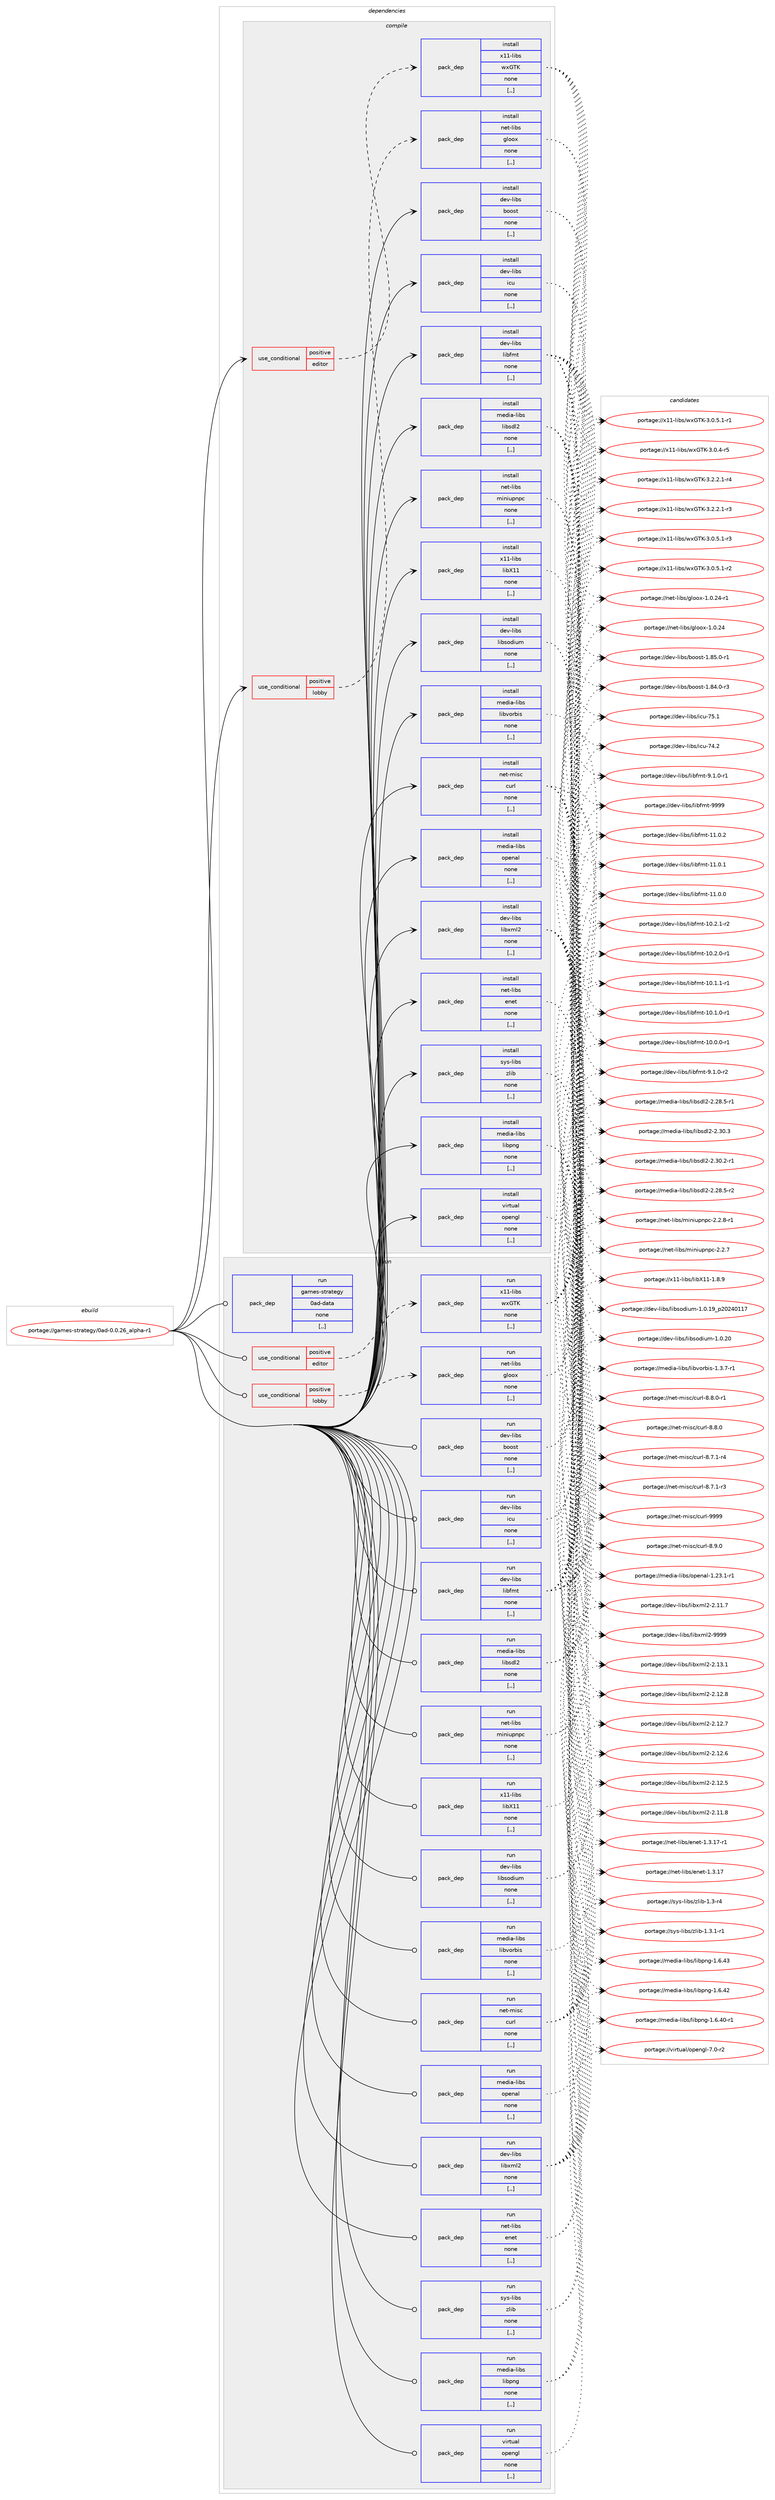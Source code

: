digraph prolog {

# *************
# Graph options
# *************

newrank=true;
concentrate=true;
compound=true;
graph [rankdir=LR,fontname=Helvetica,fontsize=10,ranksep=1.5];#, ranksep=2.5, nodesep=0.2];
edge  [arrowhead=vee];
node  [fontname=Helvetica,fontsize=10];

# **********
# The ebuild
# **********

subgraph cluster_leftcol {
color=gray;
label=<<i>ebuild</i>>;
id [label="portage://games-strategy/0ad-0.0.26_alpha-r1", color=red, width=4, href="../games-strategy/0ad-0.0.26_alpha-r1.svg"];
}

# ****************
# The dependencies
# ****************

subgraph cluster_midcol {
color=gray;
label=<<i>dependencies</i>>;
subgraph cluster_compile {
fillcolor="#eeeeee";
style=filled;
label=<<i>compile</i>>;
subgraph cond65019 {
dependency234762 [label=<<TABLE BORDER="0" CELLBORDER="1" CELLSPACING="0" CELLPADDING="4"><TR><TD ROWSPAN="3" CELLPADDING="10">use_conditional</TD></TR><TR><TD>positive</TD></TR><TR><TD>editor</TD></TR></TABLE>>, shape=none, color=red];
subgraph pack168214 {
dependency234763 [label=<<TABLE BORDER="0" CELLBORDER="1" CELLSPACING="0" CELLPADDING="4" WIDTH="220"><TR><TD ROWSPAN="6" CELLPADDING="30">pack_dep</TD></TR><TR><TD WIDTH="110">install</TD></TR><TR><TD>x11-libs</TD></TR><TR><TD>wxGTK</TD></TR><TR><TD>none</TD></TR><TR><TD>[,,]</TD></TR></TABLE>>, shape=none, color=blue];
}
dependency234762:e -> dependency234763:w [weight=20,style="dashed",arrowhead="vee"];
}
id:e -> dependency234762:w [weight=20,style="solid",arrowhead="vee"];
subgraph cond65020 {
dependency234764 [label=<<TABLE BORDER="0" CELLBORDER="1" CELLSPACING="0" CELLPADDING="4"><TR><TD ROWSPAN="3" CELLPADDING="10">use_conditional</TD></TR><TR><TD>positive</TD></TR><TR><TD>lobby</TD></TR></TABLE>>, shape=none, color=red];
subgraph pack168215 {
dependency234765 [label=<<TABLE BORDER="0" CELLBORDER="1" CELLSPACING="0" CELLPADDING="4" WIDTH="220"><TR><TD ROWSPAN="6" CELLPADDING="30">pack_dep</TD></TR><TR><TD WIDTH="110">install</TD></TR><TR><TD>net-libs</TD></TR><TR><TD>gloox</TD></TR><TR><TD>none</TD></TR><TR><TD>[,,]</TD></TR></TABLE>>, shape=none, color=blue];
}
dependency234764:e -> dependency234765:w [weight=20,style="dashed",arrowhead="vee"];
}
id:e -> dependency234764:w [weight=20,style="solid",arrowhead="vee"];
subgraph pack168216 {
dependency234766 [label=<<TABLE BORDER="0" CELLBORDER="1" CELLSPACING="0" CELLPADDING="4" WIDTH="220"><TR><TD ROWSPAN="6" CELLPADDING="30">pack_dep</TD></TR><TR><TD WIDTH="110">install</TD></TR><TR><TD>dev-libs</TD></TR><TR><TD>boost</TD></TR><TR><TD>none</TD></TR><TR><TD>[,,]</TD></TR></TABLE>>, shape=none, color=blue];
}
id:e -> dependency234766:w [weight=20,style="solid",arrowhead="vee"];
subgraph pack168217 {
dependency234767 [label=<<TABLE BORDER="0" CELLBORDER="1" CELLSPACING="0" CELLPADDING="4" WIDTH="220"><TR><TD ROWSPAN="6" CELLPADDING="30">pack_dep</TD></TR><TR><TD WIDTH="110">install</TD></TR><TR><TD>dev-libs</TD></TR><TR><TD>icu</TD></TR><TR><TD>none</TD></TR><TR><TD>[,,]</TD></TR></TABLE>>, shape=none, color=blue];
}
id:e -> dependency234767:w [weight=20,style="solid",arrowhead="vee"];
subgraph pack168218 {
dependency234768 [label=<<TABLE BORDER="0" CELLBORDER="1" CELLSPACING="0" CELLPADDING="4" WIDTH="220"><TR><TD ROWSPAN="6" CELLPADDING="30">pack_dep</TD></TR><TR><TD WIDTH="110">install</TD></TR><TR><TD>dev-libs</TD></TR><TR><TD>libfmt</TD></TR><TR><TD>none</TD></TR><TR><TD>[,,]</TD></TR></TABLE>>, shape=none, color=blue];
}
id:e -> dependency234768:w [weight=20,style="solid",arrowhead="vee"];
subgraph pack168219 {
dependency234769 [label=<<TABLE BORDER="0" CELLBORDER="1" CELLSPACING="0" CELLPADDING="4" WIDTH="220"><TR><TD ROWSPAN="6" CELLPADDING="30">pack_dep</TD></TR><TR><TD WIDTH="110">install</TD></TR><TR><TD>dev-libs</TD></TR><TR><TD>libsodium</TD></TR><TR><TD>none</TD></TR><TR><TD>[,,]</TD></TR></TABLE>>, shape=none, color=blue];
}
id:e -> dependency234769:w [weight=20,style="solid",arrowhead="vee"];
subgraph pack168220 {
dependency234770 [label=<<TABLE BORDER="0" CELLBORDER="1" CELLSPACING="0" CELLPADDING="4" WIDTH="220"><TR><TD ROWSPAN="6" CELLPADDING="30">pack_dep</TD></TR><TR><TD WIDTH="110">install</TD></TR><TR><TD>dev-libs</TD></TR><TR><TD>libxml2</TD></TR><TR><TD>none</TD></TR><TR><TD>[,,]</TD></TR></TABLE>>, shape=none, color=blue];
}
id:e -> dependency234770:w [weight=20,style="solid",arrowhead="vee"];
subgraph pack168221 {
dependency234771 [label=<<TABLE BORDER="0" CELLBORDER="1" CELLSPACING="0" CELLPADDING="4" WIDTH="220"><TR><TD ROWSPAN="6" CELLPADDING="30">pack_dep</TD></TR><TR><TD WIDTH="110">install</TD></TR><TR><TD>media-libs</TD></TR><TR><TD>libpng</TD></TR><TR><TD>none</TD></TR><TR><TD>[,,]</TD></TR></TABLE>>, shape=none, color=blue];
}
id:e -> dependency234771:w [weight=20,style="solid",arrowhead="vee"];
subgraph pack168222 {
dependency234772 [label=<<TABLE BORDER="0" CELLBORDER="1" CELLSPACING="0" CELLPADDING="4" WIDTH="220"><TR><TD ROWSPAN="6" CELLPADDING="30">pack_dep</TD></TR><TR><TD WIDTH="110">install</TD></TR><TR><TD>media-libs</TD></TR><TR><TD>libsdl2</TD></TR><TR><TD>none</TD></TR><TR><TD>[,,]</TD></TR></TABLE>>, shape=none, color=blue];
}
id:e -> dependency234772:w [weight=20,style="solid",arrowhead="vee"];
subgraph pack168223 {
dependency234773 [label=<<TABLE BORDER="0" CELLBORDER="1" CELLSPACING="0" CELLPADDING="4" WIDTH="220"><TR><TD ROWSPAN="6" CELLPADDING="30">pack_dep</TD></TR><TR><TD WIDTH="110">install</TD></TR><TR><TD>media-libs</TD></TR><TR><TD>libvorbis</TD></TR><TR><TD>none</TD></TR><TR><TD>[,,]</TD></TR></TABLE>>, shape=none, color=blue];
}
id:e -> dependency234773:w [weight=20,style="solid",arrowhead="vee"];
subgraph pack168224 {
dependency234774 [label=<<TABLE BORDER="0" CELLBORDER="1" CELLSPACING="0" CELLPADDING="4" WIDTH="220"><TR><TD ROWSPAN="6" CELLPADDING="30">pack_dep</TD></TR><TR><TD WIDTH="110">install</TD></TR><TR><TD>media-libs</TD></TR><TR><TD>openal</TD></TR><TR><TD>none</TD></TR><TR><TD>[,,]</TD></TR></TABLE>>, shape=none, color=blue];
}
id:e -> dependency234774:w [weight=20,style="solid",arrowhead="vee"];
subgraph pack168225 {
dependency234775 [label=<<TABLE BORDER="0" CELLBORDER="1" CELLSPACING="0" CELLPADDING="4" WIDTH="220"><TR><TD ROWSPAN="6" CELLPADDING="30">pack_dep</TD></TR><TR><TD WIDTH="110">install</TD></TR><TR><TD>net-libs</TD></TR><TR><TD>enet</TD></TR><TR><TD>none</TD></TR><TR><TD>[,,]</TD></TR></TABLE>>, shape=none, color=blue];
}
id:e -> dependency234775:w [weight=20,style="solid",arrowhead="vee"];
subgraph pack168226 {
dependency234776 [label=<<TABLE BORDER="0" CELLBORDER="1" CELLSPACING="0" CELLPADDING="4" WIDTH="220"><TR><TD ROWSPAN="6" CELLPADDING="30">pack_dep</TD></TR><TR><TD WIDTH="110">install</TD></TR><TR><TD>net-libs</TD></TR><TR><TD>miniupnpc</TD></TR><TR><TD>none</TD></TR><TR><TD>[,,]</TD></TR></TABLE>>, shape=none, color=blue];
}
id:e -> dependency234776:w [weight=20,style="solid",arrowhead="vee"];
subgraph pack168227 {
dependency234777 [label=<<TABLE BORDER="0" CELLBORDER="1" CELLSPACING="0" CELLPADDING="4" WIDTH="220"><TR><TD ROWSPAN="6" CELLPADDING="30">pack_dep</TD></TR><TR><TD WIDTH="110">install</TD></TR><TR><TD>net-misc</TD></TR><TR><TD>curl</TD></TR><TR><TD>none</TD></TR><TR><TD>[,,]</TD></TR></TABLE>>, shape=none, color=blue];
}
id:e -> dependency234777:w [weight=20,style="solid",arrowhead="vee"];
subgraph pack168228 {
dependency234778 [label=<<TABLE BORDER="0" CELLBORDER="1" CELLSPACING="0" CELLPADDING="4" WIDTH="220"><TR><TD ROWSPAN="6" CELLPADDING="30">pack_dep</TD></TR><TR><TD WIDTH="110">install</TD></TR><TR><TD>sys-libs</TD></TR><TR><TD>zlib</TD></TR><TR><TD>none</TD></TR><TR><TD>[,,]</TD></TR></TABLE>>, shape=none, color=blue];
}
id:e -> dependency234778:w [weight=20,style="solid",arrowhead="vee"];
subgraph pack168229 {
dependency234779 [label=<<TABLE BORDER="0" CELLBORDER="1" CELLSPACING="0" CELLPADDING="4" WIDTH="220"><TR><TD ROWSPAN="6" CELLPADDING="30">pack_dep</TD></TR><TR><TD WIDTH="110">install</TD></TR><TR><TD>virtual</TD></TR><TR><TD>opengl</TD></TR><TR><TD>none</TD></TR><TR><TD>[,,]</TD></TR></TABLE>>, shape=none, color=blue];
}
id:e -> dependency234779:w [weight=20,style="solid",arrowhead="vee"];
subgraph pack168230 {
dependency234780 [label=<<TABLE BORDER="0" CELLBORDER="1" CELLSPACING="0" CELLPADDING="4" WIDTH="220"><TR><TD ROWSPAN="6" CELLPADDING="30">pack_dep</TD></TR><TR><TD WIDTH="110">install</TD></TR><TR><TD>x11-libs</TD></TR><TR><TD>libX11</TD></TR><TR><TD>none</TD></TR><TR><TD>[,,]</TD></TR></TABLE>>, shape=none, color=blue];
}
id:e -> dependency234780:w [weight=20,style="solid",arrowhead="vee"];
}
subgraph cluster_compileandrun {
fillcolor="#eeeeee";
style=filled;
label=<<i>compile and run</i>>;
}
subgraph cluster_run {
fillcolor="#eeeeee";
style=filled;
label=<<i>run</i>>;
subgraph cond65021 {
dependency234781 [label=<<TABLE BORDER="0" CELLBORDER="1" CELLSPACING="0" CELLPADDING="4"><TR><TD ROWSPAN="3" CELLPADDING="10">use_conditional</TD></TR><TR><TD>positive</TD></TR><TR><TD>editor</TD></TR></TABLE>>, shape=none, color=red];
subgraph pack168231 {
dependency234782 [label=<<TABLE BORDER="0" CELLBORDER="1" CELLSPACING="0" CELLPADDING="4" WIDTH="220"><TR><TD ROWSPAN="6" CELLPADDING="30">pack_dep</TD></TR><TR><TD WIDTH="110">run</TD></TR><TR><TD>x11-libs</TD></TR><TR><TD>wxGTK</TD></TR><TR><TD>none</TD></TR><TR><TD>[,,]</TD></TR></TABLE>>, shape=none, color=blue];
}
dependency234781:e -> dependency234782:w [weight=20,style="dashed",arrowhead="vee"];
}
id:e -> dependency234781:w [weight=20,style="solid",arrowhead="odot"];
subgraph cond65022 {
dependency234783 [label=<<TABLE BORDER="0" CELLBORDER="1" CELLSPACING="0" CELLPADDING="4"><TR><TD ROWSPAN="3" CELLPADDING="10">use_conditional</TD></TR><TR><TD>positive</TD></TR><TR><TD>lobby</TD></TR></TABLE>>, shape=none, color=red];
subgraph pack168232 {
dependency234784 [label=<<TABLE BORDER="0" CELLBORDER="1" CELLSPACING="0" CELLPADDING="4" WIDTH="220"><TR><TD ROWSPAN="6" CELLPADDING="30">pack_dep</TD></TR><TR><TD WIDTH="110">run</TD></TR><TR><TD>net-libs</TD></TR><TR><TD>gloox</TD></TR><TR><TD>none</TD></TR><TR><TD>[,,]</TD></TR></TABLE>>, shape=none, color=blue];
}
dependency234783:e -> dependency234784:w [weight=20,style="dashed",arrowhead="vee"];
}
id:e -> dependency234783:w [weight=20,style="solid",arrowhead="odot"];
subgraph pack168233 {
dependency234785 [label=<<TABLE BORDER="0" CELLBORDER="1" CELLSPACING="0" CELLPADDING="4" WIDTH="220"><TR><TD ROWSPAN="6" CELLPADDING="30">pack_dep</TD></TR><TR><TD WIDTH="110">run</TD></TR><TR><TD>dev-libs</TD></TR><TR><TD>boost</TD></TR><TR><TD>none</TD></TR><TR><TD>[,,]</TD></TR></TABLE>>, shape=none, color=blue];
}
id:e -> dependency234785:w [weight=20,style="solid",arrowhead="odot"];
subgraph pack168234 {
dependency234786 [label=<<TABLE BORDER="0" CELLBORDER="1" CELLSPACING="0" CELLPADDING="4" WIDTH="220"><TR><TD ROWSPAN="6" CELLPADDING="30">pack_dep</TD></TR><TR><TD WIDTH="110">run</TD></TR><TR><TD>dev-libs</TD></TR><TR><TD>icu</TD></TR><TR><TD>none</TD></TR><TR><TD>[,,]</TD></TR></TABLE>>, shape=none, color=blue];
}
id:e -> dependency234786:w [weight=20,style="solid",arrowhead="odot"];
subgraph pack168235 {
dependency234787 [label=<<TABLE BORDER="0" CELLBORDER="1" CELLSPACING="0" CELLPADDING="4" WIDTH="220"><TR><TD ROWSPAN="6" CELLPADDING="30">pack_dep</TD></TR><TR><TD WIDTH="110">run</TD></TR><TR><TD>dev-libs</TD></TR><TR><TD>libfmt</TD></TR><TR><TD>none</TD></TR><TR><TD>[,,]</TD></TR></TABLE>>, shape=none, color=blue];
}
id:e -> dependency234787:w [weight=20,style="solid",arrowhead="odot"];
subgraph pack168236 {
dependency234788 [label=<<TABLE BORDER="0" CELLBORDER="1" CELLSPACING="0" CELLPADDING="4" WIDTH="220"><TR><TD ROWSPAN="6" CELLPADDING="30">pack_dep</TD></TR><TR><TD WIDTH="110">run</TD></TR><TR><TD>dev-libs</TD></TR><TR><TD>libsodium</TD></TR><TR><TD>none</TD></TR><TR><TD>[,,]</TD></TR></TABLE>>, shape=none, color=blue];
}
id:e -> dependency234788:w [weight=20,style="solid",arrowhead="odot"];
subgraph pack168237 {
dependency234789 [label=<<TABLE BORDER="0" CELLBORDER="1" CELLSPACING="0" CELLPADDING="4" WIDTH="220"><TR><TD ROWSPAN="6" CELLPADDING="30">pack_dep</TD></TR><TR><TD WIDTH="110">run</TD></TR><TR><TD>dev-libs</TD></TR><TR><TD>libxml2</TD></TR><TR><TD>none</TD></TR><TR><TD>[,,]</TD></TR></TABLE>>, shape=none, color=blue];
}
id:e -> dependency234789:w [weight=20,style="solid",arrowhead="odot"];
subgraph pack168238 {
dependency234790 [label=<<TABLE BORDER="0" CELLBORDER="1" CELLSPACING="0" CELLPADDING="4" WIDTH="220"><TR><TD ROWSPAN="6" CELLPADDING="30">pack_dep</TD></TR><TR><TD WIDTH="110">run</TD></TR><TR><TD>media-libs</TD></TR><TR><TD>libpng</TD></TR><TR><TD>none</TD></TR><TR><TD>[,,]</TD></TR></TABLE>>, shape=none, color=blue];
}
id:e -> dependency234790:w [weight=20,style="solid",arrowhead="odot"];
subgraph pack168239 {
dependency234791 [label=<<TABLE BORDER="0" CELLBORDER="1" CELLSPACING="0" CELLPADDING="4" WIDTH="220"><TR><TD ROWSPAN="6" CELLPADDING="30">pack_dep</TD></TR><TR><TD WIDTH="110">run</TD></TR><TR><TD>media-libs</TD></TR><TR><TD>libsdl2</TD></TR><TR><TD>none</TD></TR><TR><TD>[,,]</TD></TR></TABLE>>, shape=none, color=blue];
}
id:e -> dependency234791:w [weight=20,style="solid",arrowhead="odot"];
subgraph pack168240 {
dependency234792 [label=<<TABLE BORDER="0" CELLBORDER="1" CELLSPACING="0" CELLPADDING="4" WIDTH="220"><TR><TD ROWSPAN="6" CELLPADDING="30">pack_dep</TD></TR><TR><TD WIDTH="110">run</TD></TR><TR><TD>media-libs</TD></TR><TR><TD>libvorbis</TD></TR><TR><TD>none</TD></TR><TR><TD>[,,]</TD></TR></TABLE>>, shape=none, color=blue];
}
id:e -> dependency234792:w [weight=20,style="solid",arrowhead="odot"];
subgraph pack168241 {
dependency234793 [label=<<TABLE BORDER="0" CELLBORDER="1" CELLSPACING="0" CELLPADDING="4" WIDTH="220"><TR><TD ROWSPAN="6" CELLPADDING="30">pack_dep</TD></TR><TR><TD WIDTH="110">run</TD></TR><TR><TD>media-libs</TD></TR><TR><TD>openal</TD></TR><TR><TD>none</TD></TR><TR><TD>[,,]</TD></TR></TABLE>>, shape=none, color=blue];
}
id:e -> dependency234793:w [weight=20,style="solid",arrowhead="odot"];
subgraph pack168242 {
dependency234794 [label=<<TABLE BORDER="0" CELLBORDER="1" CELLSPACING="0" CELLPADDING="4" WIDTH="220"><TR><TD ROWSPAN="6" CELLPADDING="30">pack_dep</TD></TR><TR><TD WIDTH="110">run</TD></TR><TR><TD>net-libs</TD></TR><TR><TD>enet</TD></TR><TR><TD>none</TD></TR><TR><TD>[,,]</TD></TR></TABLE>>, shape=none, color=blue];
}
id:e -> dependency234794:w [weight=20,style="solid",arrowhead="odot"];
subgraph pack168243 {
dependency234795 [label=<<TABLE BORDER="0" CELLBORDER="1" CELLSPACING="0" CELLPADDING="4" WIDTH="220"><TR><TD ROWSPAN="6" CELLPADDING="30">pack_dep</TD></TR><TR><TD WIDTH="110">run</TD></TR><TR><TD>net-libs</TD></TR><TR><TD>miniupnpc</TD></TR><TR><TD>none</TD></TR><TR><TD>[,,]</TD></TR></TABLE>>, shape=none, color=blue];
}
id:e -> dependency234795:w [weight=20,style="solid",arrowhead="odot"];
subgraph pack168244 {
dependency234796 [label=<<TABLE BORDER="0" CELLBORDER="1" CELLSPACING="0" CELLPADDING="4" WIDTH="220"><TR><TD ROWSPAN="6" CELLPADDING="30">pack_dep</TD></TR><TR><TD WIDTH="110">run</TD></TR><TR><TD>net-misc</TD></TR><TR><TD>curl</TD></TR><TR><TD>none</TD></TR><TR><TD>[,,]</TD></TR></TABLE>>, shape=none, color=blue];
}
id:e -> dependency234796:w [weight=20,style="solid",arrowhead="odot"];
subgraph pack168245 {
dependency234797 [label=<<TABLE BORDER="0" CELLBORDER="1" CELLSPACING="0" CELLPADDING="4" WIDTH="220"><TR><TD ROWSPAN="6" CELLPADDING="30">pack_dep</TD></TR><TR><TD WIDTH="110">run</TD></TR><TR><TD>sys-libs</TD></TR><TR><TD>zlib</TD></TR><TR><TD>none</TD></TR><TR><TD>[,,]</TD></TR></TABLE>>, shape=none, color=blue];
}
id:e -> dependency234797:w [weight=20,style="solid",arrowhead="odot"];
subgraph pack168246 {
dependency234798 [label=<<TABLE BORDER="0" CELLBORDER="1" CELLSPACING="0" CELLPADDING="4" WIDTH="220"><TR><TD ROWSPAN="6" CELLPADDING="30">pack_dep</TD></TR><TR><TD WIDTH="110">run</TD></TR><TR><TD>virtual</TD></TR><TR><TD>opengl</TD></TR><TR><TD>none</TD></TR><TR><TD>[,,]</TD></TR></TABLE>>, shape=none, color=blue];
}
id:e -> dependency234798:w [weight=20,style="solid",arrowhead="odot"];
subgraph pack168247 {
dependency234799 [label=<<TABLE BORDER="0" CELLBORDER="1" CELLSPACING="0" CELLPADDING="4" WIDTH="220"><TR><TD ROWSPAN="6" CELLPADDING="30">pack_dep</TD></TR><TR><TD WIDTH="110">run</TD></TR><TR><TD>x11-libs</TD></TR><TR><TD>libX11</TD></TR><TR><TD>none</TD></TR><TR><TD>[,,]</TD></TR></TABLE>>, shape=none, color=blue];
}
id:e -> dependency234799:w [weight=20,style="solid",arrowhead="odot"];
subgraph pack168248 {
dependency234800 [label=<<TABLE BORDER="0" CELLBORDER="1" CELLSPACING="0" CELLPADDING="4" WIDTH="220"><TR><TD ROWSPAN="6" CELLPADDING="30">pack_dep</TD></TR><TR><TD WIDTH="110">run</TD></TR><TR><TD>games-strategy</TD></TR><TR><TD>0ad-data</TD></TR><TR><TD>none</TD></TR><TR><TD>[,,]</TD></TR></TABLE>>, shape=none, color=blue];
}
id:e -> dependency234800:w [weight=20,style="solid",arrowhead="odot"];
}
}

# **************
# The candidates
# **************

subgraph cluster_choices {
rank=same;
color=gray;
label=<<i>candidates</i>>;

subgraph choice168214 {
color=black;
nodesep=1;
choice120494945108105981154711912071847545514650465046494511452 [label="portage://x11-libs/wxGTK-3.2.2.1-r4", color=red, width=4,href="../x11-libs/wxGTK-3.2.2.1-r4.svg"];
choice120494945108105981154711912071847545514650465046494511451 [label="portage://x11-libs/wxGTK-3.2.2.1-r3", color=red, width=4,href="../x11-libs/wxGTK-3.2.2.1-r3.svg"];
choice120494945108105981154711912071847545514648465346494511451 [label="portage://x11-libs/wxGTK-3.0.5.1-r3", color=red, width=4,href="../x11-libs/wxGTK-3.0.5.1-r3.svg"];
choice120494945108105981154711912071847545514648465346494511450 [label="portage://x11-libs/wxGTK-3.0.5.1-r2", color=red, width=4,href="../x11-libs/wxGTK-3.0.5.1-r2.svg"];
choice120494945108105981154711912071847545514648465346494511449 [label="portage://x11-libs/wxGTK-3.0.5.1-r1", color=red, width=4,href="../x11-libs/wxGTK-3.0.5.1-r1.svg"];
choice12049494510810598115471191207184754551464846524511453 [label="portage://x11-libs/wxGTK-3.0.4-r5", color=red, width=4,href="../x11-libs/wxGTK-3.0.4-r5.svg"];
dependency234763:e -> choice120494945108105981154711912071847545514650465046494511452:w [style=dotted,weight="100"];
dependency234763:e -> choice120494945108105981154711912071847545514650465046494511451:w [style=dotted,weight="100"];
dependency234763:e -> choice120494945108105981154711912071847545514648465346494511451:w [style=dotted,weight="100"];
dependency234763:e -> choice120494945108105981154711912071847545514648465346494511450:w [style=dotted,weight="100"];
dependency234763:e -> choice120494945108105981154711912071847545514648465346494511449:w [style=dotted,weight="100"];
dependency234763:e -> choice12049494510810598115471191207184754551464846524511453:w [style=dotted,weight="100"];
}
subgraph choice168215 {
color=black;
nodesep=1;
choice110101116451081059811547103108111111120454946484650524511449 [label="portage://net-libs/gloox-1.0.24-r1", color=red, width=4,href="../net-libs/gloox-1.0.24-r1.svg"];
choice11010111645108105981154710310811111112045494648465052 [label="portage://net-libs/gloox-1.0.24", color=red, width=4,href="../net-libs/gloox-1.0.24.svg"];
dependency234765:e -> choice110101116451081059811547103108111111120454946484650524511449:w [style=dotted,weight="100"];
dependency234765:e -> choice11010111645108105981154710310811111112045494648465052:w [style=dotted,weight="100"];
}
subgraph choice168216 {
color=black;
nodesep=1;
choice10010111845108105981154798111111115116454946565346484511449 [label="portage://dev-libs/boost-1.85.0-r1", color=red, width=4,href="../dev-libs/boost-1.85.0-r1.svg"];
choice10010111845108105981154798111111115116454946565246484511451 [label="portage://dev-libs/boost-1.84.0-r3", color=red, width=4,href="../dev-libs/boost-1.84.0-r3.svg"];
dependency234766:e -> choice10010111845108105981154798111111115116454946565346484511449:w [style=dotted,weight="100"];
dependency234766:e -> choice10010111845108105981154798111111115116454946565246484511451:w [style=dotted,weight="100"];
}
subgraph choice168217 {
color=black;
nodesep=1;
choice100101118451081059811547105991174555534649 [label="portage://dev-libs/icu-75.1", color=red, width=4,href="../dev-libs/icu-75.1.svg"];
choice100101118451081059811547105991174555524650 [label="portage://dev-libs/icu-74.2", color=red, width=4,href="../dev-libs/icu-74.2.svg"];
dependency234767:e -> choice100101118451081059811547105991174555534649:w [style=dotted,weight="100"];
dependency234767:e -> choice100101118451081059811547105991174555524650:w [style=dotted,weight="100"];
}
subgraph choice168218 {
color=black;
nodesep=1;
choice100101118451081059811547108105981021091164557575757 [label="portage://dev-libs/libfmt-9999", color=red, width=4,href="../dev-libs/libfmt-9999.svg"];
choice1001011184510810598115471081059810210911645494946484650 [label="portage://dev-libs/libfmt-11.0.2", color=red, width=4,href="../dev-libs/libfmt-11.0.2.svg"];
choice1001011184510810598115471081059810210911645494946484649 [label="portage://dev-libs/libfmt-11.0.1", color=red, width=4,href="../dev-libs/libfmt-11.0.1.svg"];
choice1001011184510810598115471081059810210911645494946484648 [label="portage://dev-libs/libfmt-11.0.0", color=red, width=4,href="../dev-libs/libfmt-11.0.0.svg"];
choice10010111845108105981154710810598102109116454948465046494511450 [label="portage://dev-libs/libfmt-10.2.1-r2", color=red, width=4,href="../dev-libs/libfmt-10.2.1-r2.svg"];
choice10010111845108105981154710810598102109116454948465046484511449 [label="portage://dev-libs/libfmt-10.2.0-r1", color=red, width=4,href="../dev-libs/libfmt-10.2.0-r1.svg"];
choice10010111845108105981154710810598102109116454948464946494511449 [label="portage://dev-libs/libfmt-10.1.1-r1", color=red, width=4,href="../dev-libs/libfmt-10.1.1-r1.svg"];
choice10010111845108105981154710810598102109116454948464946484511449 [label="portage://dev-libs/libfmt-10.1.0-r1", color=red, width=4,href="../dev-libs/libfmt-10.1.0-r1.svg"];
choice10010111845108105981154710810598102109116454948464846484511449 [label="portage://dev-libs/libfmt-10.0.0-r1", color=red, width=4,href="../dev-libs/libfmt-10.0.0-r1.svg"];
choice100101118451081059811547108105981021091164557464946484511450 [label="portage://dev-libs/libfmt-9.1.0-r2", color=red, width=4,href="../dev-libs/libfmt-9.1.0-r2.svg"];
choice100101118451081059811547108105981021091164557464946484511449 [label="portage://dev-libs/libfmt-9.1.0-r1", color=red, width=4,href="../dev-libs/libfmt-9.1.0-r1.svg"];
dependency234768:e -> choice100101118451081059811547108105981021091164557575757:w [style=dotted,weight="100"];
dependency234768:e -> choice1001011184510810598115471081059810210911645494946484650:w [style=dotted,weight="100"];
dependency234768:e -> choice1001011184510810598115471081059810210911645494946484649:w [style=dotted,weight="100"];
dependency234768:e -> choice1001011184510810598115471081059810210911645494946484648:w [style=dotted,weight="100"];
dependency234768:e -> choice10010111845108105981154710810598102109116454948465046494511450:w [style=dotted,weight="100"];
dependency234768:e -> choice10010111845108105981154710810598102109116454948465046484511449:w [style=dotted,weight="100"];
dependency234768:e -> choice10010111845108105981154710810598102109116454948464946494511449:w [style=dotted,weight="100"];
dependency234768:e -> choice10010111845108105981154710810598102109116454948464946484511449:w [style=dotted,weight="100"];
dependency234768:e -> choice10010111845108105981154710810598102109116454948464846484511449:w [style=dotted,weight="100"];
dependency234768:e -> choice100101118451081059811547108105981021091164557464946484511450:w [style=dotted,weight="100"];
dependency234768:e -> choice100101118451081059811547108105981021091164557464946484511449:w [style=dotted,weight="100"];
}
subgraph choice168219 {
color=black;
nodesep=1;
choice1001011184510810598115471081059811511110010511710945494648465048 [label="portage://dev-libs/libsodium-1.0.20", color=red, width=4,href="../dev-libs/libsodium-1.0.20.svg"];
choice1001011184510810598115471081059811511110010511710945494648464957951125048505248494955 [label="portage://dev-libs/libsodium-1.0.19_p20240117", color=red, width=4,href="../dev-libs/libsodium-1.0.19_p20240117.svg"];
dependency234769:e -> choice1001011184510810598115471081059811511110010511710945494648465048:w [style=dotted,weight="100"];
dependency234769:e -> choice1001011184510810598115471081059811511110010511710945494648464957951125048505248494955:w [style=dotted,weight="100"];
}
subgraph choice168220 {
color=black;
nodesep=1;
choice10010111845108105981154710810598120109108504557575757 [label="portage://dev-libs/libxml2-9999", color=red, width=4,href="../dev-libs/libxml2-9999.svg"];
choice100101118451081059811547108105981201091085045504649514649 [label="portage://dev-libs/libxml2-2.13.1", color=red, width=4,href="../dev-libs/libxml2-2.13.1.svg"];
choice100101118451081059811547108105981201091085045504649504656 [label="portage://dev-libs/libxml2-2.12.8", color=red, width=4,href="../dev-libs/libxml2-2.12.8.svg"];
choice100101118451081059811547108105981201091085045504649504655 [label="portage://dev-libs/libxml2-2.12.7", color=red, width=4,href="../dev-libs/libxml2-2.12.7.svg"];
choice100101118451081059811547108105981201091085045504649504654 [label="portage://dev-libs/libxml2-2.12.6", color=red, width=4,href="../dev-libs/libxml2-2.12.6.svg"];
choice100101118451081059811547108105981201091085045504649504653 [label="portage://dev-libs/libxml2-2.12.5", color=red, width=4,href="../dev-libs/libxml2-2.12.5.svg"];
choice100101118451081059811547108105981201091085045504649494656 [label="portage://dev-libs/libxml2-2.11.8", color=red, width=4,href="../dev-libs/libxml2-2.11.8.svg"];
choice100101118451081059811547108105981201091085045504649494655 [label="portage://dev-libs/libxml2-2.11.7", color=red, width=4,href="../dev-libs/libxml2-2.11.7.svg"];
dependency234770:e -> choice10010111845108105981154710810598120109108504557575757:w [style=dotted,weight="100"];
dependency234770:e -> choice100101118451081059811547108105981201091085045504649514649:w [style=dotted,weight="100"];
dependency234770:e -> choice100101118451081059811547108105981201091085045504649504656:w [style=dotted,weight="100"];
dependency234770:e -> choice100101118451081059811547108105981201091085045504649504655:w [style=dotted,weight="100"];
dependency234770:e -> choice100101118451081059811547108105981201091085045504649504654:w [style=dotted,weight="100"];
dependency234770:e -> choice100101118451081059811547108105981201091085045504649504653:w [style=dotted,weight="100"];
dependency234770:e -> choice100101118451081059811547108105981201091085045504649494656:w [style=dotted,weight="100"];
dependency234770:e -> choice100101118451081059811547108105981201091085045504649494655:w [style=dotted,weight="100"];
}
subgraph choice168221 {
color=black;
nodesep=1;
choice109101100105974510810598115471081059811211010345494654465251 [label="portage://media-libs/libpng-1.6.43", color=red, width=4,href="../media-libs/libpng-1.6.43.svg"];
choice109101100105974510810598115471081059811211010345494654465250 [label="portage://media-libs/libpng-1.6.42", color=red, width=4,href="../media-libs/libpng-1.6.42.svg"];
choice1091011001059745108105981154710810598112110103454946544652484511449 [label="portage://media-libs/libpng-1.6.40-r1", color=red, width=4,href="../media-libs/libpng-1.6.40-r1.svg"];
dependency234771:e -> choice109101100105974510810598115471081059811211010345494654465251:w [style=dotted,weight="100"];
dependency234771:e -> choice109101100105974510810598115471081059811211010345494654465250:w [style=dotted,weight="100"];
dependency234771:e -> choice1091011001059745108105981154710810598112110103454946544652484511449:w [style=dotted,weight="100"];
}
subgraph choice168222 {
color=black;
nodesep=1;
choice10910110010597451081059811547108105981151001085045504651484651 [label="portage://media-libs/libsdl2-2.30.3", color=red, width=4,href="../media-libs/libsdl2-2.30.3.svg"];
choice109101100105974510810598115471081059811510010850455046514846504511449 [label="portage://media-libs/libsdl2-2.30.2-r1", color=red, width=4,href="../media-libs/libsdl2-2.30.2-r1.svg"];
choice109101100105974510810598115471081059811510010850455046505646534511450 [label="portage://media-libs/libsdl2-2.28.5-r2", color=red, width=4,href="../media-libs/libsdl2-2.28.5-r2.svg"];
choice109101100105974510810598115471081059811510010850455046505646534511449 [label="portage://media-libs/libsdl2-2.28.5-r1", color=red, width=4,href="../media-libs/libsdl2-2.28.5-r1.svg"];
dependency234772:e -> choice10910110010597451081059811547108105981151001085045504651484651:w [style=dotted,weight="100"];
dependency234772:e -> choice109101100105974510810598115471081059811510010850455046514846504511449:w [style=dotted,weight="100"];
dependency234772:e -> choice109101100105974510810598115471081059811510010850455046505646534511450:w [style=dotted,weight="100"];
dependency234772:e -> choice109101100105974510810598115471081059811510010850455046505646534511449:w [style=dotted,weight="100"];
}
subgraph choice168223 {
color=black;
nodesep=1;
choice1091011001059745108105981154710810598118111114981051154549465146554511449 [label="portage://media-libs/libvorbis-1.3.7-r1", color=red, width=4,href="../media-libs/libvorbis-1.3.7-r1.svg"];
dependency234773:e -> choice1091011001059745108105981154710810598118111114981051154549465146554511449:w [style=dotted,weight="100"];
}
subgraph choice168224 {
color=black;
nodesep=1;
choice1091011001059745108105981154711111210111097108454946505146494511449 [label="portage://media-libs/openal-1.23.1-r1", color=red, width=4,href="../media-libs/openal-1.23.1-r1.svg"];
dependency234774:e -> choice1091011001059745108105981154711111210111097108454946505146494511449:w [style=dotted,weight="100"];
}
subgraph choice168225 {
color=black;
nodesep=1;
choice110101116451081059811547101110101116454946514649554511449 [label="portage://net-libs/enet-1.3.17-r1", color=red, width=4,href="../net-libs/enet-1.3.17-r1.svg"];
choice11010111645108105981154710111010111645494651464955 [label="portage://net-libs/enet-1.3.17", color=red, width=4,href="../net-libs/enet-1.3.17.svg"];
dependency234775:e -> choice110101116451081059811547101110101116454946514649554511449:w [style=dotted,weight="100"];
dependency234775:e -> choice11010111645108105981154710111010111645494651464955:w [style=dotted,weight="100"];
}
subgraph choice168226 {
color=black;
nodesep=1;
choice110101116451081059811547109105110105117112110112994550465046564511449 [label="portage://net-libs/miniupnpc-2.2.8-r1", color=red, width=4,href="../net-libs/miniupnpc-2.2.8-r1.svg"];
choice11010111645108105981154710910511010511711211011299455046504655 [label="portage://net-libs/miniupnpc-2.2.7", color=red, width=4,href="../net-libs/miniupnpc-2.2.7.svg"];
dependency234776:e -> choice110101116451081059811547109105110105117112110112994550465046564511449:w [style=dotted,weight="100"];
dependency234776:e -> choice11010111645108105981154710910511010511711211011299455046504655:w [style=dotted,weight="100"];
}
subgraph choice168227 {
color=black;
nodesep=1;
choice110101116451091051159947991171141084557575757 [label="portage://net-misc/curl-9999", color=red, width=4,href="../net-misc/curl-9999.svg"];
choice11010111645109105115994799117114108455646574648 [label="portage://net-misc/curl-8.9.0", color=red, width=4,href="../net-misc/curl-8.9.0.svg"];
choice110101116451091051159947991171141084556465646484511449 [label="portage://net-misc/curl-8.8.0-r1", color=red, width=4,href="../net-misc/curl-8.8.0-r1.svg"];
choice11010111645109105115994799117114108455646564648 [label="portage://net-misc/curl-8.8.0", color=red, width=4,href="../net-misc/curl-8.8.0.svg"];
choice110101116451091051159947991171141084556465546494511452 [label="portage://net-misc/curl-8.7.1-r4", color=red, width=4,href="../net-misc/curl-8.7.1-r4.svg"];
choice110101116451091051159947991171141084556465546494511451 [label="portage://net-misc/curl-8.7.1-r3", color=red, width=4,href="../net-misc/curl-8.7.1-r3.svg"];
dependency234777:e -> choice110101116451091051159947991171141084557575757:w [style=dotted,weight="100"];
dependency234777:e -> choice11010111645109105115994799117114108455646574648:w [style=dotted,weight="100"];
dependency234777:e -> choice110101116451091051159947991171141084556465646484511449:w [style=dotted,weight="100"];
dependency234777:e -> choice11010111645109105115994799117114108455646564648:w [style=dotted,weight="100"];
dependency234777:e -> choice110101116451091051159947991171141084556465546494511452:w [style=dotted,weight="100"];
dependency234777:e -> choice110101116451091051159947991171141084556465546494511451:w [style=dotted,weight="100"];
}
subgraph choice168228 {
color=black;
nodesep=1;
choice115121115451081059811547122108105984549465146494511449 [label="portage://sys-libs/zlib-1.3.1-r1", color=red, width=4,href="../sys-libs/zlib-1.3.1-r1.svg"];
choice11512111545108105981154712210810598454946514511452 [label="portage://sys-libs/zlib-1.3-r4", color=red, width=4,href="../sys-libs/zlib-1.3-r4.svg"];
dependency234778:e -> choice115121115451081059811547122108105984549465146494511449:w [style=dotted,weight="100"];
dependency234778:e -> choice11512111545108105981154712210810598454946514511452:w [style=dotted,weight="100"];
}
subgraph choice168229 {
color=black;
nodesep=1;
choice1181051141161179710847111112101110103108455546484511450 [label="portage://virtual/opengl-7.0-r2", color=red, width=4,href="../virtual/opengl-7.0-r2.svg"];
dependency234779:e -> choice1181051141161179710847111112101110103108455546484511450:w [style=dotted,weight="100"];
}
subgraph choice168230 {
color=black;
nodesep=1;
choice120494945108105981154710810598884949454946564657 [label="portage://x11-libs/libX11-1.8.9", color=red, width=4,href="../x11-libs/libX11-1.8.9.svg"];
dependency234780:e -> choice120494945108105981154710810598884949454946564657:w [style=dotted,weight="100"];
}
subgraph choice168231 {
color=black;
nodesep=1;
choice120494945108105981154711912071847545514650465046494511452 [label="portage://x11-libs/wxGTK-3.2.2.1-r4", color=red, width=4,href="../x11-libs/wxGTK-3.2.2.1-r4.svg"];
choice120494945108105981154711912071847545514650465046494511451 [label="portage://x11-libs/wxGTK-3.2.2.1-r3", color=red, width=4,href="../x11-libs/wxGTK-3.2.2.1-r3.svg"];
choice120494945108105981154711912071847545514648465346494511451 [label="portage://x11-libs/wxGTK-3.0.5.1-r3", color=red, width=4,href="../x11-libs/wxGTK-3.0.5.1-r3.svg"];
choice120494945108105981154711912071847545514648465346494511450 [label="portage://x11-libs/wxGTK-3.0.5.1-r2", color=red, width=4,href="../x11-libs/wxGTK-3.0.5.1-r2.svg"];
choice120494945108105981154711912071847545514648465346494511449 [label="portage://x11-libs/wxGTK-3.0.5.1-r1", color=red, width=4,href="../x11-libs/wxGTK-3.0.5.1-r1.svg"];
choice12049494510810598115471191207184754551464846524511453 [label="portage://x11-libs/wxGTK-3.0.4-r5", color=red, width=4,href="../x11-libs/wxGTK-3.0.4-r5.svg"];
dependency234782:e -> choice120494945108105981154711912071847545514650465046494511452:w [style=dotted,weight="100"];
dependency234782:e -> choice120494945108105981154711912071847545514650465046494511451:w [style=dotted,weight="100"];
dependency234782:e -> choice120494945108105981154711912071847545514648465346494511451:w [style=dotted,weight="100"];
dependency234782:e -> choice120494945108105981154711912071847545514648465346494511450:w [style=dotted,weight="100"];
dependency234782:e -> choice120494945108105981154711912071847545514648465346494511449:w [style=dotted,weight="100"];
dependency234782:e -> choice12049494510810598115471191207184754551464846524511453:w [style=dotted,weight="100"];
}
subgraph choice168232 {
color=black;
nodesep=1;
choice110101116451081059811547103108111111120454946484650524511449 [label="portage://net-libs/gloox-1.0.24-r1", color=red, width=4,href="../net-libs/gloox-1.0.24-r1.svg"];
choice11010111645108105981154710310811111112045494648465052 [label="portage://net-libs/gloox-1.0.24", color=red, width=4,href="../net-libs/gloox-1.0.24.svg"];
dependency234784:e -> choice110101116451081059811547103108111111120454946484650524511449:w [style=dotted,weight="100"];
dependency234784:e -> choice11010111645108105981154710310811111112045494648465052:w [style=dotted,weight="100"];
}
subgraph choice168233 {
color=black;
nodesep=1;
choice10010111845108105981154798111111115116454946565346484511449 [label="portage://dev-libs/boost-1.85.0-r1", color=red, width=4,href="../dev-libs/boost-1.85.0-r1.svg"];
choice10010111845108105981154798111111115116454946565246484511451 [label="portage://dev-libs/boost-1.84.0-r3", color=red, width=4,href="../dev-libs/boost-1.84.0-r3.svg"];
dependency234785:e -> choice10010111845108105981154798111111115116454946565346484511449:w [style=dotted,weight="100"];
dependency234785:e -> choice10010111845108105981154798111111115116454946565246484511451:w [style=dotted,weight="100"];
}
subgraph choice168234 {
color=black;
nodesep=1;
choice100101118451081059811547105991174555534649 [label="portage://dev-libs/icu-75.1", color=red, width=4,href="../dev-libs/icu-75.1.svg"];
choice100101118451081059811547105991174555524650 [label="portage://dev-libs/icu-74.2", color=red, width=4,href="../dev-libs/icu-74.2.svg"];
dependency234786:e -> choice100101118451081059811547105991174555534649:w [style=dotted,weight="100"];
dependency234786:e -> choice100101118451081059811547105991174555524650:w [style=dotted,weight="100"];
}
subgraph choice168235 {
color=black;
nodesep=1;
choice100101118451081059811547108105981021091164557575757 [label="portage://dev-libs/libfmt-9999", color=red, width=4,href="../dev-libs/libfmt-9999.svg"];
choice1001011184510810598115471081059810210911645494946484650 [label="portage://dev-libs/libfmt-11.0.2", color=red, width=4,href="../dev-libs/libfmt-11.0.2.svg"];
choice1001011184510810598115471081059810210911645494946484649 [label="portage://dev-libs/libfmt-11.0.1", color=red, width=4,href="../dev-libs/libfmt-11.0.1.svg"];
choice1001011184510810598115471081059810210911645494946484648 [label="portage://dev-libs/libfmt-11.0.0", color=red, width=4,href="../dev-libs/libfmt-11.0.0.svg"];
choice10010111845108105981154710810598102109116454948465046494511450 [label="portage://dev-libs/libfmt-10.2.1-r2", color=red, width=4,href="../dev-libs/libfmt-10.2.1-r2.svg"];
choice10010111845108105981154710810598102109116454948465046484511449 [label="portage://dev-libs/libfmt-10.2.0-r1", color=red, width=4,href="../dev-libs/libfmt-10.2.0-r1.svg"];
choice10010111845108105981154710810598102109116454948464946494511449 [label="portage://dev-libs/libfmt-10.1.1-r1", color=red, width=4,href="../dev-libs/libfmt-10.1.1-r1.svg"];
choice10010111845108105981154710810598102109116454948464946484511449 [label="portage://dev-libs/libfmt-10.1.0-r1", color=red, width=4,href="../dev-libs/libfmt-10.1.0-r1.svg"];
choice10010111845108105981154710810598102109116454948464846484511449 [label="portage://dev-libs/libfmt-10.0.0-r1", color=red, width=4,href="../dev-libs/libfmt-10.0.0-r1.svg"];
choice100101118451081059811547108105981021091164557464946484511450 [label="portage://dev-libs/libfmt-9.1.0-r2", color=red, width=4,href="../dev-libs/libfmt-9.1.0-r2.svg"];
choice100101118451081059811547108105981021091164557464946484511449 [label="portage://dev-libs/libfmt-9.1.0-r1", color=red, width=4,href="../dev-libs/libfmt-9.1.0-r1.svg"];
dependency234787:e -> choice100101118451081059811547108105981021091164557575757:w [style=dotted,weight="100"];
dependency234787:e -> choice1001011184510810598115471081059810210911645494946484650:w [style=dotted,weight="100"];
dependency234787:e -> choice1001011184510810598115471081059810210911645494946484649:w [style=dotted,weight="100"];
dependency234787:e -> choice1001011184510810598115471081059810210911645494946484648:w [style=dotted,weight="100"];
dependency234787:e -> choice10010111845108105981154710810598102109116454948465046494511450:w [style=dotted,weight="100"];
dependency234787:e -> choice10010111845108105981154710810598102109116454948465046484511449:w [style=dotted,weight="100"];
dependency234787:e -> choice10010111845108105981154710810598102109116454948464946494511449:w [style=dotted,weight="100"];
dependency234787:e -> choice10010111845108105981154710810598102109116454948464946484511449:w [style=dotted,weight="100"];
dependency234787:e -> choice10010111845108105981154710810598102109116454948464846484511449:w [style=dotted,weight="100"];
dependency234787:e -> choice100101118451081059811547108105981021091164557464946484511450:w [style=dotted,weight="100"];
dependency234787:e -> choice100101118451081059811547108105981021091164557464946484511449:w [style=dotted,weight="100"];
}
subgraph choice168236 {
color=black;
nodesep=1;
choice1001011184510810598115471081059811511110010511710945494648465048 [label="portage://dev-libs/libsodium-1.0.20", color=red, width=4,href="../dev-libs/libsodium-1.0.20.svg"];
choice1001011184510810598115471081059811511110010511710945494648464957951125048505248494955 [label="portage://dev-libs/libsodium-1.0.19_p20240117", color=red, width=4,href="../dev-libs/libsodium-1.0.19_p20240117.svg"];
dependency234788:e -> choice1001011184510810598115471081059811511110010511710945494648465048:w [style=dotted,weight="100"];
dependency234788:e -> choice1001011184510810598115471081059811511110010511710945494648464957951125048505248494955:w [style=dotted,weight="100"];
}
subgraph choice168237 {
color=black;
nodesep=1;
choice10010111845108105981154710810598120109108504557575757 [label="portage://dev-libs/libxml2-9999", color=red, width=4,href="../dev-libs/libxml2-9999.svg"];
choice100101118451081059811547108105981201091085045504649514649 [label="portage://dev-libs/libxml2-2.13.1", color=red, width=4,href="../dev-libs/libxml2-2.13.1.svg"];
choice100101118451081059811547108105981201091085045504649504656 [label="portage://dev-libs/libxml2-2.12.8", color=red, width=4,href="../dev-libs/libxml2-2.12.8.svg"];
choice100101118451081059811547108105981201091085045504649504655 [label="portage://dev-libs/libxml2-2.12.7", color=red, width=4,href="../dev-libs/libxml2-2.12.7.svg"];
choice100101118451081059811547108105981201091085045504649504654 [label="portage://dev-libs/libxml2-2.12.6", color=red, width=4,href="../dev-libs/libxml2-2.12.6.svg"];
choice100101118451081059811547108105981201091085045504649504653 [label="portage://dev-libs/libxml2-2.12.5", color=red, width=4,href="../dev-libs/libxml2-2.12.5.svg"];
choice100101118451081059811547108105981201091085045504649494656 [label="portage://dev-libs/libxml2-2.11.8", color=red, width=4,href="../dev-libs/libxml2-2.11.8.svg"];
choice100101118451081059811547108105981201091085045504649494655 [label="portage://dev-libs/libxml2-2.11.7", color=red, width=4,href="../dev-libs/libxml2-2.11.7.svg"];
dependency234789:e -> choice10010111845108105981154710810598120109108504557575757:w [style=dotted,weight="100"];
dependency234789:e -> choice100101118451081059811547108105981201091085045504649514649:w [style=dotted,weight="100"];
dependency234789:e -> choice100101118451081059811547108105981201091085045504649504656:w [style=dotted,weight="100"];
dependency234789:e -> choice100101118451081059811547108105981201091085045504649504655:w [style=dotted,weight="100"];
dependency234789:e -> choice100101118451081059811547108105981201091085045504649504654:w [style=dotted,weight="100"];
dependency234789:e -> choice100101118451081059811547108105981201091085045504649504653:w [style=dotted,weight="100"];
dependency234789:e -> choice100101118451081059811547108105981201091085045504649494656:w [style=dotted,weight="100"];
dependency234789:e -> choice100101118451081059811547108105981201091085045504649494655:w [style=dotted,weight="100"];
}
subgraph choice168238 {
color=black;
nodesep=1;
choice109101100105974510810598115471081059811211010345494654465251 [label="portage://media-libs/libpng-1.6.43", color=red, width=4,href="../media-libs/libpng-1.6.43.svg"];
choice109101100105974510810598115471081059811211010345494654465250 [label="portage://media-libs/libpng-1.6.42", color=red, width=4,href="../media-libs/libpng-1.6.42.svg"];
choice1091011001059745108105981154710810598112110103454946544652484511449 [label="portage://media-libs/libpng-1.6.40-r1", color=red, width=4,href="../media-libs/libpng-1.6.40-r1.svg"];
dependency234790:e -> choice109101100105974510810598115471081059811211010345494654465251:w [style=dotted,weight="100"];
dependency234790:e -> choice109101100105974510810598115471081059811211010345494654465250:w [style=dotted,weight="100"];
dependency234790:e -> choice1091011001059745108105981154710810598112110103454946544652484511449:w [style=dotted,weight="100"];
}
subgraph choice168239 {
color=black;
nodesep=1;
choice10910110010597451081059811547108105981151001085045504651484651 [label="portage://media-libs/libsdl2-2.30.3", color=red, width=4,href="../media-libs/libsdl2-2.30.3.svg"];
choice109101100105974510810598115471081059811510010850455046514846504511449 [label="portage://media-libs/libsdl2-2.30.2-r1", color=red, width=4,href="../media-libs/libsdl2-2.30.2-r1.svg"];
choice109101100105974510810598115471081059811510010850455046505646534511450 [label="portage://media-libs/libsdl2-2.28.5-r2", color=red, width=4,href="../media-libs/libsdl2-2.28.5-r2.svg"];
choice109101100105974510810598115471081059811510010850455046505646534511449 [label="portage://media-libs/libsdl2-2.28.5-r1", color=red, width=4,href="../media-libs/libsdl2-2.28.5-r1.svg"];
dependency234791:e -> choice10910110010597451081059811547108105981151001085045504651484651:w [style=dotted,weight="100"];
dependency234791:e -> choice109101100105974510810598115471081059811510010850455046514846504511449:w [style=dotted,weight="100"];
dependency234791:e -> choice109101100105974510810598115471081059811510010850455046505646534511450:w [style=dotted,weight="100"];
dependency234791:e -> choice109101100105974510810598115471081059811510010850455046505646534511449:w [style=dotted,weight="100"];
}
subgraph choice168240 {
color=black;
nodesep=1;
choice1091011001059745108105981154710810598118111114981051154549465146554511449 [label="portage://media-libs/libvorbis-1.3.7-r1", color=red, width=4,href="../media-libs/libvorbis-1.3.7-r1.svg"];
dependency234792:e -> choice1091011001059745108105981154710810598118111114981051154549465146554511449:w [style=dotted,weight="100"];
}
subgraph choice168241 {
color=black;
nodesep=1;
choice1091011001059745108105981154711111210111097108454946505146494511449 [label="portage://media-libs/openal-1.23.1-r1", color=red, width=4,href="../media-libs/openal-1.23.1-r1.svg"];
dependency234793:e -> choice1091011001059745108105981154711111210111097108454946505146494511449:w [style=dotted,weight="100"];
}
subgraph choice168242 {
color=black;
nodesep=1;
choice110101116451081059811547101110101116454946514649554511449 [label="portage://net-libs/enet-1.3.17-r1", color=red, width=4,href="../net-libs/enet-1.3.17-r1.svg"];
choice11010111645108105981154710111010111645494651464955 [label="portage://net-libs/enet-1.3.17", color=red, width=4,href="../net-libs/enet-1.3.17.svg"];
dependency234794:e -> choice110101116451081059811547101110101116454946514649554511449:w [style=dotted,weight="100"];
dependency234794:e -> choice11010111645108105981154710111010111645494651464955:w [style=dotted,weight="100"];
}
subgraph choice168243 {
color=black;
nodesep=1;
choice110101116451081059811547109105110105117112110112994550465046564511449 [label="portage://net-libs/miniupnpc-2.2.8-r1", color=red, width=4,href="../net-libs/miniupnpc-2.2.8-r1.svg"];
choice11010111645108105981154710910511010511711211011299455046504655 [label="portage://net-libs/miniupnpc-2.2.7", color=red, width=4,href="../net-libs/miniupnpc-2.2.7.svg"];
dependency234795:e -> choice110101116451081059811547109105110105117112110112994550465046564511449:w [style=dotted,weight="100"];
dependency234795:e -> choice11010111645108105981154710910511010511711211011299455046504655:w [style=dotted,weight="100"];
}
subgraph choice168244 {
color=black;
nodesep=1;
choice110101116451091051159947991171141084557575757 [label="portage://net-misc/curl-9999", color=red, width=4,href="../net-misc/curl-9999.svg"];
choice11010111645109105115994799117114108455646574648 [label="portage://net-misc/curl-8.9.0", color=red, width=4,href="../net-misc/curl-8.9.0.svg"];
choice110101116451091051159947991171141084556465646484511449 [label="portage://net-misc/curl-8.8.0-r1", color=red, width=4,href="../net-misc/curl-8.8.0-r1.svg"];
choice11010111645109105115994799117114108455646564648 [label="portage://net-misc/curl-8.8.0", color=red, width=4,href="../net-misc/curl-8.8.0.svg"];
choice110101116451091051159947991171141084556465546494511452 [label="portage://net-misc/curl-8.7.1-r4", color=red, width=4,href="../net-misc/curl-8.7.1-r4.svg"];
choice110101116451091051159947991171141084556465546494511451 [label="portage://net-misc/curl-8.7.1-r3", color=red, width=4,href="../net-misc/curl-8.7.1-r3.svg"];
dependency234796:e -> choice110101116451091051159947991171141084557575757:w [style=dotted,weight="100"];
dependency234796:e -> choice11010111645109105115994799117114108455646574648:w [style=dotted,weight="100"];
dependency234796:e -> choice110101116451091051159947991171141084556465646484511449:w [style=dotted,weight="100"];
dependency234796:e -> choice11010111645109105115994799117114108455646564648:w [style=dotted,weight="100"];
dependency234796:e -> choice110101116451091051159947991171141084556465546494511452:w [style=dotted,weight="100"];
dependency234796:e -> choice110101116451091051159947991171141084556465546494511451:w [style=dotted,weight="100"];
}
subgraph choice168245 {
color=black;
nodesep=1;
choice115121115451081059811547122108105984549465146494511449 [label="portage://sys-libs/zlib-1.3.1-r1", color=red, width=4,href="../sys-libs/zlib-1.3.1-r1.svg"];
choice11512111545108105981154712210810598454946514511452 [label="portage://sys-libs/zlib-1.3-r4", color=red, width=4,href="../sys-libs/zlib-1.3-r4.svg"];
dependency234797:e -> choice115121115451081059811547122108105984549465146494511449:w [style=dotted,weight="100"];
dependency234797:e -> choice11512111545108105981154712210810598454946514511452:w [style=dotted,weight="100"];
}
subgraph choice168246 {
color=black;
nodesep=1;
choice1181051141161179710847111112101110103108455546484511450 [label="portage://virtual/opengl-7.0-r2", color=red, width=4,href="../virtual/opengl-7.0-r2.svg"];
dependency234798:e -> choice1181051141161179710847111112101110103108455546484511450:w [style=dotted,weight="100"];
}
subgraph choice168247 {
color=black;
nodesep=1;
choice120494945108105981154710810598884949454946564657 [label="portage://x11-libs/libX11-1.8.9", color=red, width=4,href="../x11-libs/libX11-1.8.9.svg"];
dependency234799:e -> choice120494945108105981154710810598884949454946564657:w [style=dotted,weight="100"];
}
subgraph choice168248 {
color=black;
nodesep=1;
}
}

}
